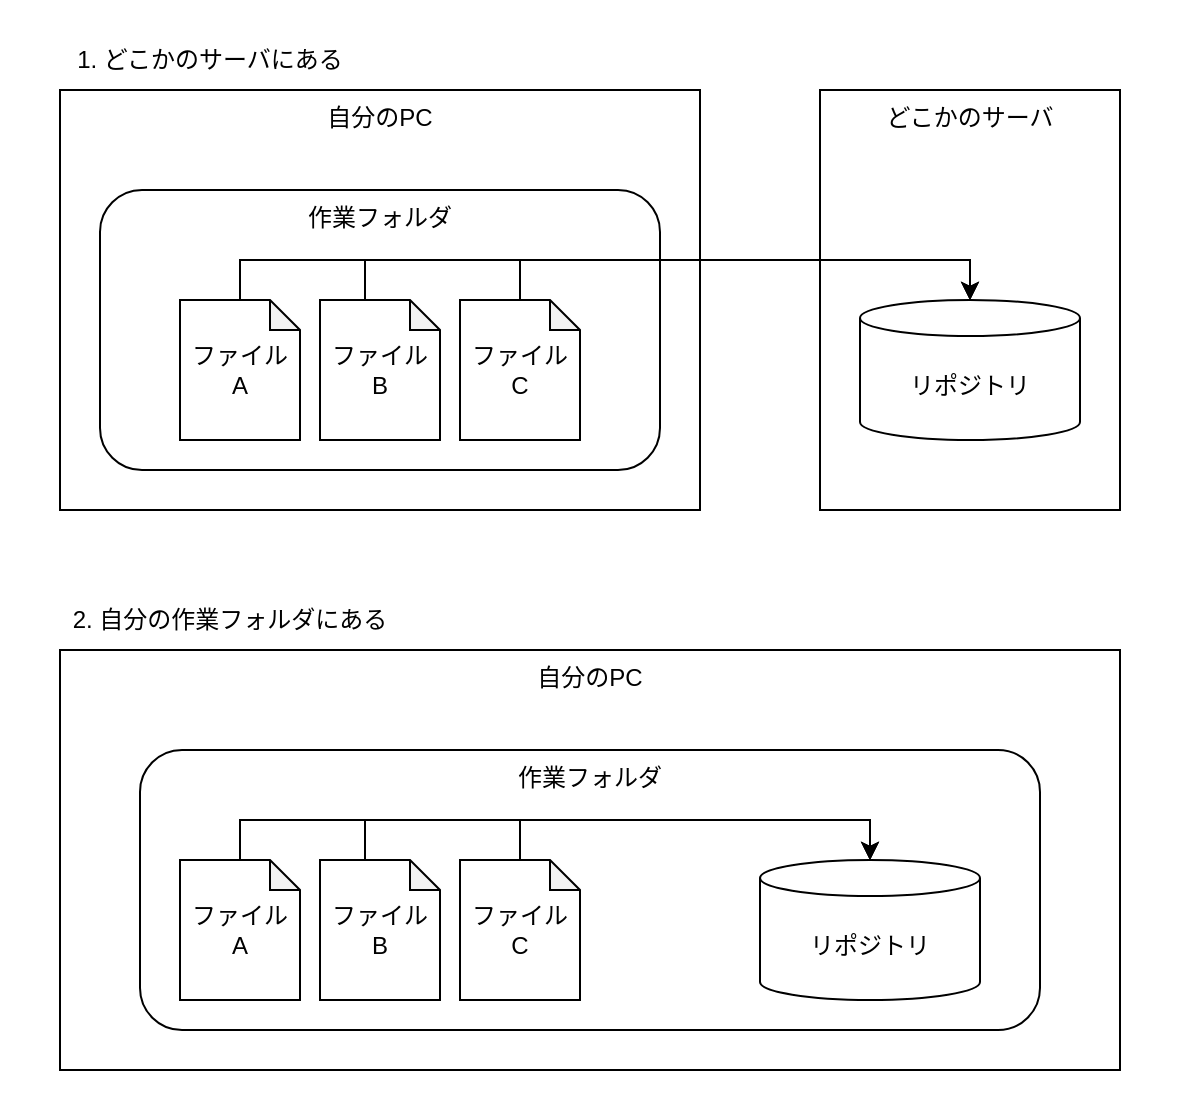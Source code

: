 <mxfile version="26.0.2">
  <diagram name="ページ1" id="I-uyIOCiTyLhwEo3uXYu">
    <mxGraphModel dx="1525" dy="1248" grid="1" gridSize="10" guides="1" tooltips="1" connect="1" arrows="1" fold="1" page="1" pageScale="1" pageWidth="827" pageHeight="1169" math="0" shadow="0">
      <root>
        <mxCell id="0" />
        <mxCell id="1" parent="0" />
        <mxCell id="LMEVHzXxAG1LCoHwzfnT-30" value="" style="group" vertex="1" connectable="0" parent="1">
          <mxGeometry width="590" height="555" as="geometry" />
        </mxCell>
        <mxCell id="LMEVHzXxAG1LCoHwzfnT-29" value="" style="rounded=0;whiteSpace=wrap;html=1;strokeColor=none;" vertex="1" parent="LMEVHzXxAG1LCoHwzfnT-30">
          <mxGeometry width="590" height="555" as="geometry" />
        </mxCell>
        <mxCell id="LMEVHzXxAG1LCoHwzfnT-25" value="どこかのサーバ" style="rounded=0;whiteSpace=wrap;html=1;verticalAlign=top;" vertex="1" parent="LMEVHzXxAG1LCoHwzfnT-30">
          <mxGeometry x="410" y="45" width="150" height="210" as="geometry" />
        </mxCell>
        <mxCell id="LMEVHzXxAG1LCoHwzfnT-15" value="自分のPC" style="rounded=0;whiteSpace=wrap;html=1;verticalAlign=top;" vertex="1" parent="LMEVHzXxAG1LCoHwzfnT-30">
          <mxGeometry x="30" y="325" width="530" height="210" as="geometry" />
        </mxCell>
        <mxCell id="LMEVHzXxAG1LCoHwzfnT-1" value="作業フォルダ" style="rounded=1;whiteSpace=wrap;html=1;verticalAlign=top;" vertex="1" parent="LMEVHzXxAG1LCoHwzfnT-30">
          <mxGeometry x="70" y="375" width="450" height="140" as="geometry" />
        </mxCell>
        <mxCell id="LMEVHzXxAG1LCoHwzfnT-3" value="リポジトリ" style="shape=cylinder3;whiteSpace=wrap;html=1;boundedLbl=1;backgroundOutline=1;size=9;" vertex="1" parent="LMEVHzXxAG1LCoHwzfnT-30">
          <mxGeometry x="380" y="430" width="110" height="70" as="geometry" />
        </mxCell>
        <mxCell id="LMEVHzXxAG1LCoHwzfnT-7" value="&lt;div&gt;&lt;span style=&quot;background-color: transparent; color: light-dark(rgb(0, 0, 0), rgb(255, 255, 255));&quot;&gt;ファイル&lt;/span&gt;&lt;/div&gt;&lt;div&gt;A&lt;/div&gt;" style="shape=note;whiteSpace=wrap;html=1;backgroundOutline=1;darkOpacity=0.05;size=15;" vertex="1" parent="LMEVHzXxAG1LCoHwzfnT-30">
          <mxGeometry x="90" y="430" width="60" height="70" as="geometry" />
        </mxCell>
        <mxCell id="LMEVHzXxAG1LCoHwzfnT-8" value="&lt;div&gt;&lt;span style=&quot;background-color: transparent; color: light-dark(rgb(0, 0, 0), rgb(255, 255, 255));&quot;&gt;ファイル&lt;/span&gt;&lt;/div&gt;&lt;div&gt;B&lt;/div&gt;" style="shape=note;whiteSpace=wrap;html=1;backgroundOutline=1;darkOpacity=0.05;size=15;" vertex="1" parent="LMEVHzXxAG1LCoHwzfnT-30">
          <mxGeometry x="160" y="430" width="60" height="70" as="geometry" />
        </mxCell>
        <mxCell id="LMEVHzXxAG1LCoHwzfnT-9" value="&lt;div&gt;&lt;span style=&quot;background-color: transparent; color: light-dark(rgb(0, 0, 0), rgb(255, 255, 255));&quot;&gt;ファイル&lt;/span&gt;&lt;/div&gt;&lt;div&gt;C&lt;/div&gt;" style="shape=note;whiteSpace=wrap;html=1;backgroundOutline=1;darkOpacity=0.05;size=15;" vertex="1" parent="LMEVHzXxAG1LCoHwzfnT-30">
          <mxGeometry x="230" y="430" width="60" height="70" as="geometry" />
        </mxCell>
        <mxCell id="LMEVHzXxAG1LCoHwzfnT-11" style="edgeStyle=orthogonalEdgeStyle;rounded=0;orthogonalLoop=1;jettySize=auto;html=1;exitX=0.5;exitY=0;exitDx=0;exitDy=0;exitPerimeter=0;entryX=0.5;entryY=0;entryDx=0;entryDy=0;entryPerimeter=0;" edge="1" parent="LMEVHzXxAG1LCoHwzfnT-30" source="LMEVHzXxAG1LCoHwzfnT-7" target="LMEVHzXxAG1LCoHwzfnT-3">
          <mxGeometry relative="1" as="geometry" />
        </mxCell>
        <mxCell id="LMEVHzXxAG1LCoHwzfnT-12" style="edgeStyle=orthogonalEdgeStyle;rounded=0;orthogonalLoop=1;jettySize=auto;html=1;entryX=0.5;entryY=0;entryDx=0;entryDy=0;entryPerimeter=0;exitX=0;exitY=0;exitDx=22.5;exitDy=0;exitPerimeter=0;" edge="1" parent="LMEVHzXxAG1LCoHwzfnT-30" source="LMEVHzXxAG1LCoHwzfnT-8" target="LMEVHzXxAG1LCoHwzfnT-3">
          <mxGeometry relative="1" as="geometry" />
        </mxCell>
        <mxCell id="LMEVHzXxAG1LCoHwzfnT-13" style="edgeStyle=orthogonalEdgeStyle;rounded=0;orthogonalLoop=1;jettySize=auto;html=1;entryX=0.5;entryY=0;entryDx=0;entryDy=0;entryPerimeter=0;exitX=0.5;exitY=0;exitDx=0;exitDy=0;exitPerimeter=0;" edge="1" parent="LMEVHzXxAG1LCoHwzfnT-30" source="LMEVHzXxAG1LCoHwzfnT-9" target="LMEVHzXxAG1LCoHwzfnT-3">
          <mxGeometry relative="1" as="geometry" />
        </mxCell>
        <mxCell id="LMEVHzXxAG1LCoHwzfnT-16" value="自分のPC" style="rounded=0;whiteSpace=wrap;html=1;verticalAlign=top;" vertex="1" parent="LMEVHzXxAG1LCoHwzfnT-30">
          <mxGeometry x="30" y="45" width="320" height="210" as="geometry" />
        </mxCell>
        <mxCell id="LMEVHzXxAG1LCoHwzfnT-17" value="作業フォルダ" style="rounded=1;whiteSpace=wrap;html=1;verticalAlign=top;" vertex="1" parent="LMEVHzXxAG1LCoHwzfnT-30">
          <mxGeometry x="50" y="95" width="280" height="140" as="geometry" />
        </mxCell>
        <mxCell id="LMEVHzXxAG1LCoHwzfnT-18" value="リポジトリ" style="shape=cylinder3;whiteSpace=wrap;html=1;boundedLbl=1;backgroundOutline=1;size=9;" vertex="1" parent="LMEVHzXxAG1LCoHwzfnT-30">
          <mxGeometry x="430" y="150" width="110" height="70" as="geometry" />
        </mxCell>
        <mxCell id="LMEVHzXxAG1LCoHwzfnT-19" value="&lt;div&gt;&lt;span style=&quot;background-color: transparent; color: light-dark(rgb(0, 0, 0), rgb(255, 255, 255));&quot;&gt;ファイル&lt;/span&gt;&lt;/div&gt;&lt;div&gt;A&lt;/div&gt;" style="shape=note;whiteSpace=wrap;html=1;backgroundOutline=1;darkOpacity=0.05;size=15;" vertex="1" parent="LMEVHzXxAG1LCoHwzfnT-30">
          <mxGeometry x="90" y="150" width="60" height="70" as="geometry" />
        </mxCell>
        <mxCell id="LMEVHzXxAG1LCoHwzfnT-20" value="&lt;div&gt;&lt;span style=&quot;background-color: transparent; color: light-dark(rgb(0, 0, 0), rgb(255, 255, 255));&quot;&gt;ファイル&lt;/span&gt;&lt;/div&gt;&lt;div&gt;B&lt;/div&gt;" style="shape=note;whiteSpace=wrap;html=1;backgroundOutline=1;darkOpacity=0.05;size=15;" vertex="1" parent="LMEVHzXxAG1LCoHwzfnT-30">
          <mxGeometry x="160" y="150" width="60" height="70" as="geometry" />
        </mxCell>
        <mxCell id="LMEVHzXxAG1LCoHwzfnT-21" value="&lt;div&gt;&lt;span style=&quot;background-color: transparent; color: light-dark(rgb(0, 0, 0), rgb(255, 255, 255));&quot;&gt;ファイル&lt;/span&gt;&lt;/div&gt;&lt;div&gt;C&lt;/div&gt;" style="shape=note;whiteSpace=wrap;html=1;backgroundOutline=1;darkOpacity=0.05;size=15;" vertex="1" parent="LMEVHzXxAG1LCoHwzfnT-30">
          <mxGeometry x="230" y="150" width="60" height="70" as="geometry" />
        </mxCell>
        <mxCell id="LMEVHzXxAG1LCoHwzfnT-22" style="edgeStyle=orthogonalEdgeStyle;rounded=0;orthogonalLoop=1;jettySize=auto;html=1;exitX=0.5;exitY=0;exitDx=0;exitDy=0;exitPerimeter=0;entryX=0.5;entryY=0;entryDx=0;entryDy=0;entryPerimeter=0;" edge="1" source="LMEVHzXxAG1LCoHwzfnT-19" target="LMEVHzXxAG1LCoHwzfnT-18" parent="LMEVHzXxAG1LCoHwzfnT-30">
          <mxGeometry relative="1" as="geometry" />
        </mxCell>
        <mxCell id="LMEVHzXxAG1LCoHwzfnT-23" style="edgeStyle=orthogonalEdgeStyle;rounded=0;orthogonalLoop=1;jettySize=auto;html=1;entryX=0.5;entryY=0;entryDx=0;entryDy=0;entryPerimeter=0;exitX=0;exitY=0;exitDx=22.5;exitDy=0;exitPerimeter=0;" edge="1" source="LMEVHzXxAG1LCoHwzfnT-20" target="LMEVHzXxAG1LCoHwzfnT-18" parent="LMEVHzXxAG1LCoHwzfnT-30">
          <mxGeometry relative="1" as="geometry" />
        </mxCell>
        <mxCell id="LMEVHzXxAG1LCoHwzfnT-24" style="edgeStyle=orthogonalEdgeStyle;rounded=0;orthogonalLoop=1;jettySize=auto;html=1;entryX=0.5;entryY=0;entryDx=0;entryDy=0;entryPerimeter=0;exitX=0.5;exitY=0;exitDx=0;exitDy=0;exitPerimeter=0;" edge="1" source="LMEVHzXxAG1LCoHwzfnT-21" target="LMEVHzXxAG1LCoHwzfnT-18" parent="LMEVHzXxAG1LCoHwzfnT-30">
          <mxGeometry relative="1" as="geometry" />
        </mxCell>
        <mxCell id="LMEVHzXxAG1LCoHwzfnT-27" value="1. どこかのサーバにある" style="text;html=1;align=center;verticalAlign=middle;whiteSpace=wrap;rounded=0;" vertex="1" parent="LMEVHzXxAG1LCoHwzfnT-30">
          <mxGeometry x="30" y="15" width="150" height="30" as="geometry" />
        </mxCell>
        <mxCell id="LMEVHzXxAG1LCoHwzfnT-28" value="2. 自分の作業フォルダにある" style="text;html=1;align=center;verticalAlign=middle;whiteSpace=wrap;rounded=0;" vertex="1" parent="LMEVHzXxAG1LCoHwzfnT-30">
          <mxGeometry x="30" y="295" width="170" height="30" as="geometry" />
        </mxCell>
      </root>
    </mxGraphModel>
  </diagram>
</mxfile>
